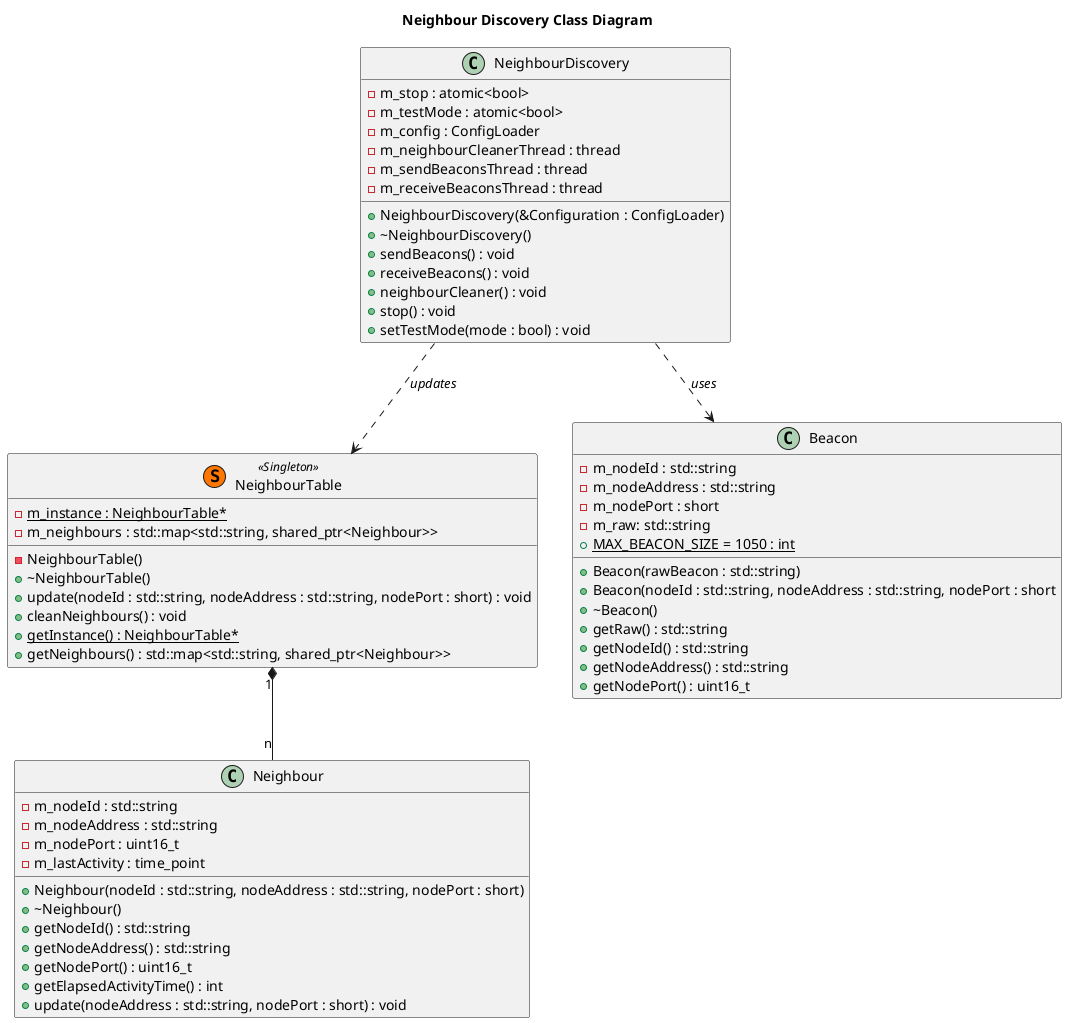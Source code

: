 @startuml

title Neighbour Discovery Class Diagram

class Neighbour {
	-m_nodeId : std::string
	-m_nodeAddress : std::string
	-m_nodePort : uint16_t
	-m_lastActivity : time_point
	+Neighbour(nodeId : std::string, nodeAddress : std::string, nodePort : short)
	+~Neighbour()
	+getNodeId() : std::string
	+getNodeAddress() : std::string
	+getNodePort() : uint16_t
	+getElapsedActivityTime() : int
	+update(nodeAddress : std::string, nodePort : short) : void
}

class NeighbourTable << (S,#FF7700) Singleton >> {
 	-{static} m_instance : NeighbourTable*
 	-m_neighbours : std::map<std::string, shared_ptr<Neighbour>>
	-NeighbourTable()
	+~NeighbourTable()
	+update(nodeId : std::string, nodeAddress : std::string, nodePort : short) : void
	+cleanNeighbours() : void
	+getInstance() : {static} NeighbourTable*
	+getNeighbours() : std::map<std::string, shared_ptr<Neighbour>>
}

class NeighbourDiscovery {
	-m_stop : atomic<bool>
	-m_testMode : atomic<bool>
	-m_config : ConfigLoader
	-m_neighbourCleanerThread : thread
	-m_sendBeaconsThread : thread
	-m_receiveBeaconsThread : thread
	+NeighbourDiscovery(&Configuration : ConfigLoader)
	+~NeighbourDiscovery()
	+sendBeacons() : void
	+receiveBeacons() : void
	+neighbourCleaner() : void
	+stop() : void
	+setTestMode(mode : bool) : void
}

class Beacon {
	-m_nodeId : std::string
	-m_nodeAddress : std::string
	-m_nodePort : short
	-m_raw: std::string
	+{static} MAX_BEACON_SIZE = 1050 : int
	+Beacon(rawBeacon : std::string)
	+Beacon(nodeId : std::string, nodeAddress : std::string, nodePort : short
	+~Beacon()
	+getRaw() : std::string
	+getNodeId() : std::string
	+getNodeAddress() : std::string
	+getNodePort() : uint16_t
}

NeighbourDiscovery ..> Beacon : <i>uses</i>
NeighbourTable "1" *-- "n" Neighbour
NeighbourDiscovery ..> NeighbourTable : <i>updates</i>

@enduml